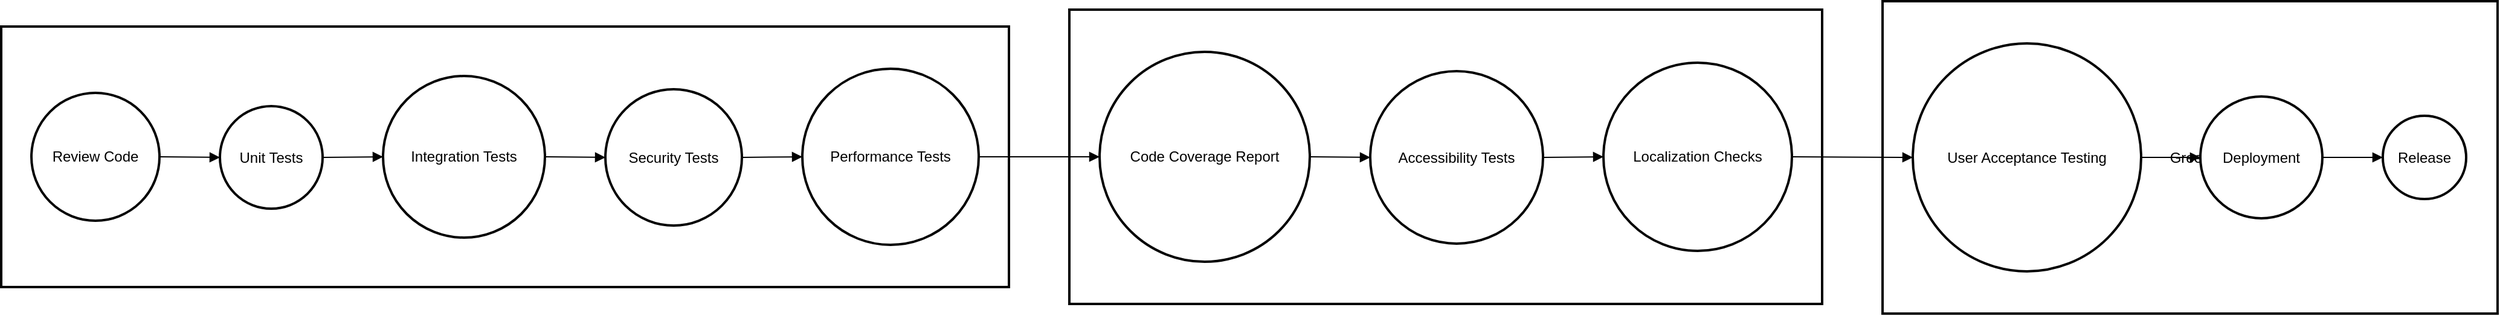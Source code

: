 <mxfile version="26.1.0">
  <diagram name="Page-1" id="0rfPr5XkHhw3jOdnEow8">
    <mxGraphModel>
      <root>
        <mxCell id="0" />
        <mxCell id="1" parent="0" />
        <mxCell id="2" value="Green" style="whiteSpace=wrap;strokeWidth=2;" vertex="1" parent="1">
          <mxGeometry x="1565" y="8" width="509" height="259" as="geometry" />
        </mxCell>
        <mxCell id="3" value="Amber" style="whiteSpace=wrap;strokeWidth=2;" vertex="1" parent="1">
          <mxGeometry x="892" y="15" width="623" height="244" as="geometry" />
        </mxCell>
        <mxCell id="4" value="Red" style="whiteSpace=wrap;strokeWidth=2;" vertex="1" parent="1">
          <mxGeometry x="8" y="29" width="834" height="216" as="geometry" />
        </mxCell>
        <mxCell id="5" value="Review Code" style="ellipse;aspect=fixed;strokeWidth=2;whiteSpace=wrap;" vertex="1" parent="1">
          <mxGeometry x="33" y="84" width="106" height="106" as="geometry" />
        </mxCell>
        <mxCell id="6" value="Unit Tests" style="ellipse;aspect=fixed;strokeWidth=2;whiteSpace=wrap;" vertex="1" parent="1">
          <mxGeometry x="189" y="95" width="85" height="85" as="geometry" />
        </mxCell>
        <mxCell id="7" value="Integration Tests" style="ellipse;aspect=fixed;strokeWidth=2;whiteSpace=wrap;" vertex="1" parent="1">
          <mxGeometry x="324" y="70" width="134" height="134" as="geometry" />
        </mxCell>
        <mxCell id="8" value="Security Tests" style="ellipse;aspect=fixed;strokeWidth=2;whiteSpace=wrap;" vertex="1" parent="1">
          <mxGeometry x="508" y="81" width="113" height="113" as="geometry" />
        </mxCell>
        <mxCell id="9" value="Performance Tests" style="ellipse;aspect=fixed;strokeWidth=2;whiteSpace=wrap;" vertex="1" parent="1">
          <mxGeometry x="671" y="64" width="146" height="146" as="geometry" />
        </mxCell>
        <mxCell id="10" value="Code Coverage Report" style="ellipse;aspect=fixed;strokeWidth=2;whiteSpace=wrap;" vertex="1" parent="1">
          <mxGeometry x="917" y="50" width="174" height="174" as="geometry" />
        </mxCell>
        <mxCell id="11" value="Accessibility Tests" style="ellipse;aspect=fixed;strokeWidth=2;whiteSpace=wrap;" vertex="1" parent="1">
          <mxGeometry x="1141" y="66" width="143" height="143" as="geometry" />
        </mxCell>
        <mxCell id="12" value="Localization Checks" style="ellipse;aspect=fixed;strokeWidth=2;whiteSpace=wrap;" vertex="1" parent="1">
          <mxGeometry x="1334" y="59" width="156" height="156" as="geometry" />
        </mxCell>
        <mxCell id="13" value="User Acceptance Testing" style="ellipse;aspect=fixed;strokeWidth=2;whiteSpace=wrap;" vertex="1" parent="1">
          <mxGeometry x="1590" y="43" width="189" height="189" as="geometry" />
        </mxCell>
        <mxCell id="14" value="Deployment" style="ellipse;aspect=fixed;strokeWidth=2;whiteSpace=wrap;" vertex="1" parent="1">
          <mxGeometry x="1828" y="87" width="101" height="101" as="geometry" />
        </mxCell>
        <mxCell id="15" value="Release" style="ellipse;aspect=fixed;strokeWidth=2;whiteSpace=wrap;" vertex="1" parent="1">
          <mxGeometry x="1979" y="103" width="69" height="69" as="geometry" />
        </mxCell>
        <mxCell id="16" value="" style="curved=1;startArrow=none;endArrow=block;exitX=1;exitY=0.5;entryX=0;entryY=0.5;" edge="1" parent="1" source="5" target="6">
          <mxGeometry relative="1" as="geometry">
            <Array as="points" />
          </mxGeometry>
        </mxCell>
        <mxCell id="17" value="" style="curved=1;startArrow=none;endArrow=block;exitX=1;exitY=0.5;entryX=0;entryY=0.5;" edge="1" parent="1" source="6" target="7">
          <mxGeometry relative="1" as="geometry">
            <Array as="points" />
          </mxGeometry>
        </mxCell>
        <mxCell id="18" value="" style="curved=1;startArrow=none;endArrow=block;exitX=1;exitY=0.5;entryX=0;entryY=0.5;" edge="1" parent="1" source="7" target="8">
          <mxGeometry relative="1" as="geometry">
            <Array as="points" />
          </mxGeometry>
        </mxCell>
        <mxCell id="19" value="" style="curved=1;startArrow=none;endArrow=block;exitX=1;exitY=0.5;entryX=0;entryY=0.5;" edge="1" parent="1" source="8" target="9">
          <mxGeometry relative="1" as="geometry">
            <Array as="points" />
          </mxGeometry>
        </mxCell>
        <mxCell id="20" value="" style="curved=1;startArrow=none;endArrow=block;exitX=1;exitY=0.5;entryX=0;entryY=0.5;" edge="1" parent="1" source="9" target="10">
          <mxGeometry relative="1" as="geometry">
            <Array as="points" />
          </mxGeometry>
        </mxCell>
        <mxCell id="21" value="" style="curved=1;startArrow=none;endArrow=block;exitX=1;exitY=0.5;entryX=0;entryY=0.5;" edge="1" parent="1" source="10" target="11">
          <mxGeometry relative="1" as="geometry">
            <Array as="points" />
          </mxGeometry>
        </mxCell>
        <mxCell id="22" value="" style="curved=1;startArrow=none;endArrow=block;exitX=1;exitY=0.5;entryX=0;entryY=0.5;" edge="1" parent="1" source="11" target="12">
          <mxGeometry relative="1" as="geometry">
            <Array as="points" />
          </mxGeometry>
        </mxCell>
        <mxCell id="23" value="" style="curved=1;startArrow=none;endArrow=block;exitX=1;exitY=0.5;entryX=0;entryY=0.5;" edge="1" parent="1" source="12" target="13">
          <mxGeometry relative="1" as="geometry">
            <Array as="points" />
          </mxGeometry>
        </mxCell>
        <mxCell id="24" value="" style="curved=1;startArrow=none;endArrow=block;exitX=1;exitY=0.5;entryX=0;entryY=0.5;" edge="1" parent="1" source="13" target="14">
          <mxGeometry relative="1" as="geometry">
            <Array as="points" />
          </mxGeometry>
        </mxCell>
        <mxCell id="25" value="" style="curved=1;startArrow=none;endArrow=block;exitX=1;exitY=0.5;entryX=0;entryY=0.5;" edge="1" parent="1" source="14" target="15">
          <mxGeometry relative="1" as="geometry">
            <Array as="points" />
          </mxGeometry>
        </mxCell>
      </root>
    </mxGraphModel>
  </diagram>
</mxfile>
